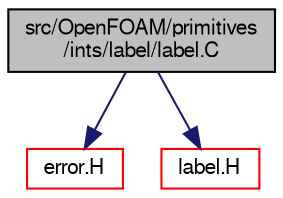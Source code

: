 digraph "src/OpenFOAM/primitives/ints/label/label.C"
{
  bgcolor="transparent";
  edge [fontname="FreeSans",fontsize="10",labelfontname="FreeSans",labelfontsize="10"];
  node [fontname="FreeSans",fontsize="10",shape=record];
  Node0 [label="src/OpenFOAM/primitives\l/ints/label/label.C",height=0.2,width=0.4,color="black", fillcolor="grey75", style="filled", fontcolor="black"];
  Node0 -> Node1 [color="midnightblue",fontsize="10",style="solid",fontname="FreeSans"];
  Node1 [label="error.H",height=0.2,width=0.4,color="red",URL="$a08924.html"];
  Node0 -> Node3 [color="midnightblue",fontsize="10",style="solid",fontname="FreeSans"];
  Node3 [label="label.H",height=0.2,width=0.4,color="red",URL="$a12371.html"];
}
